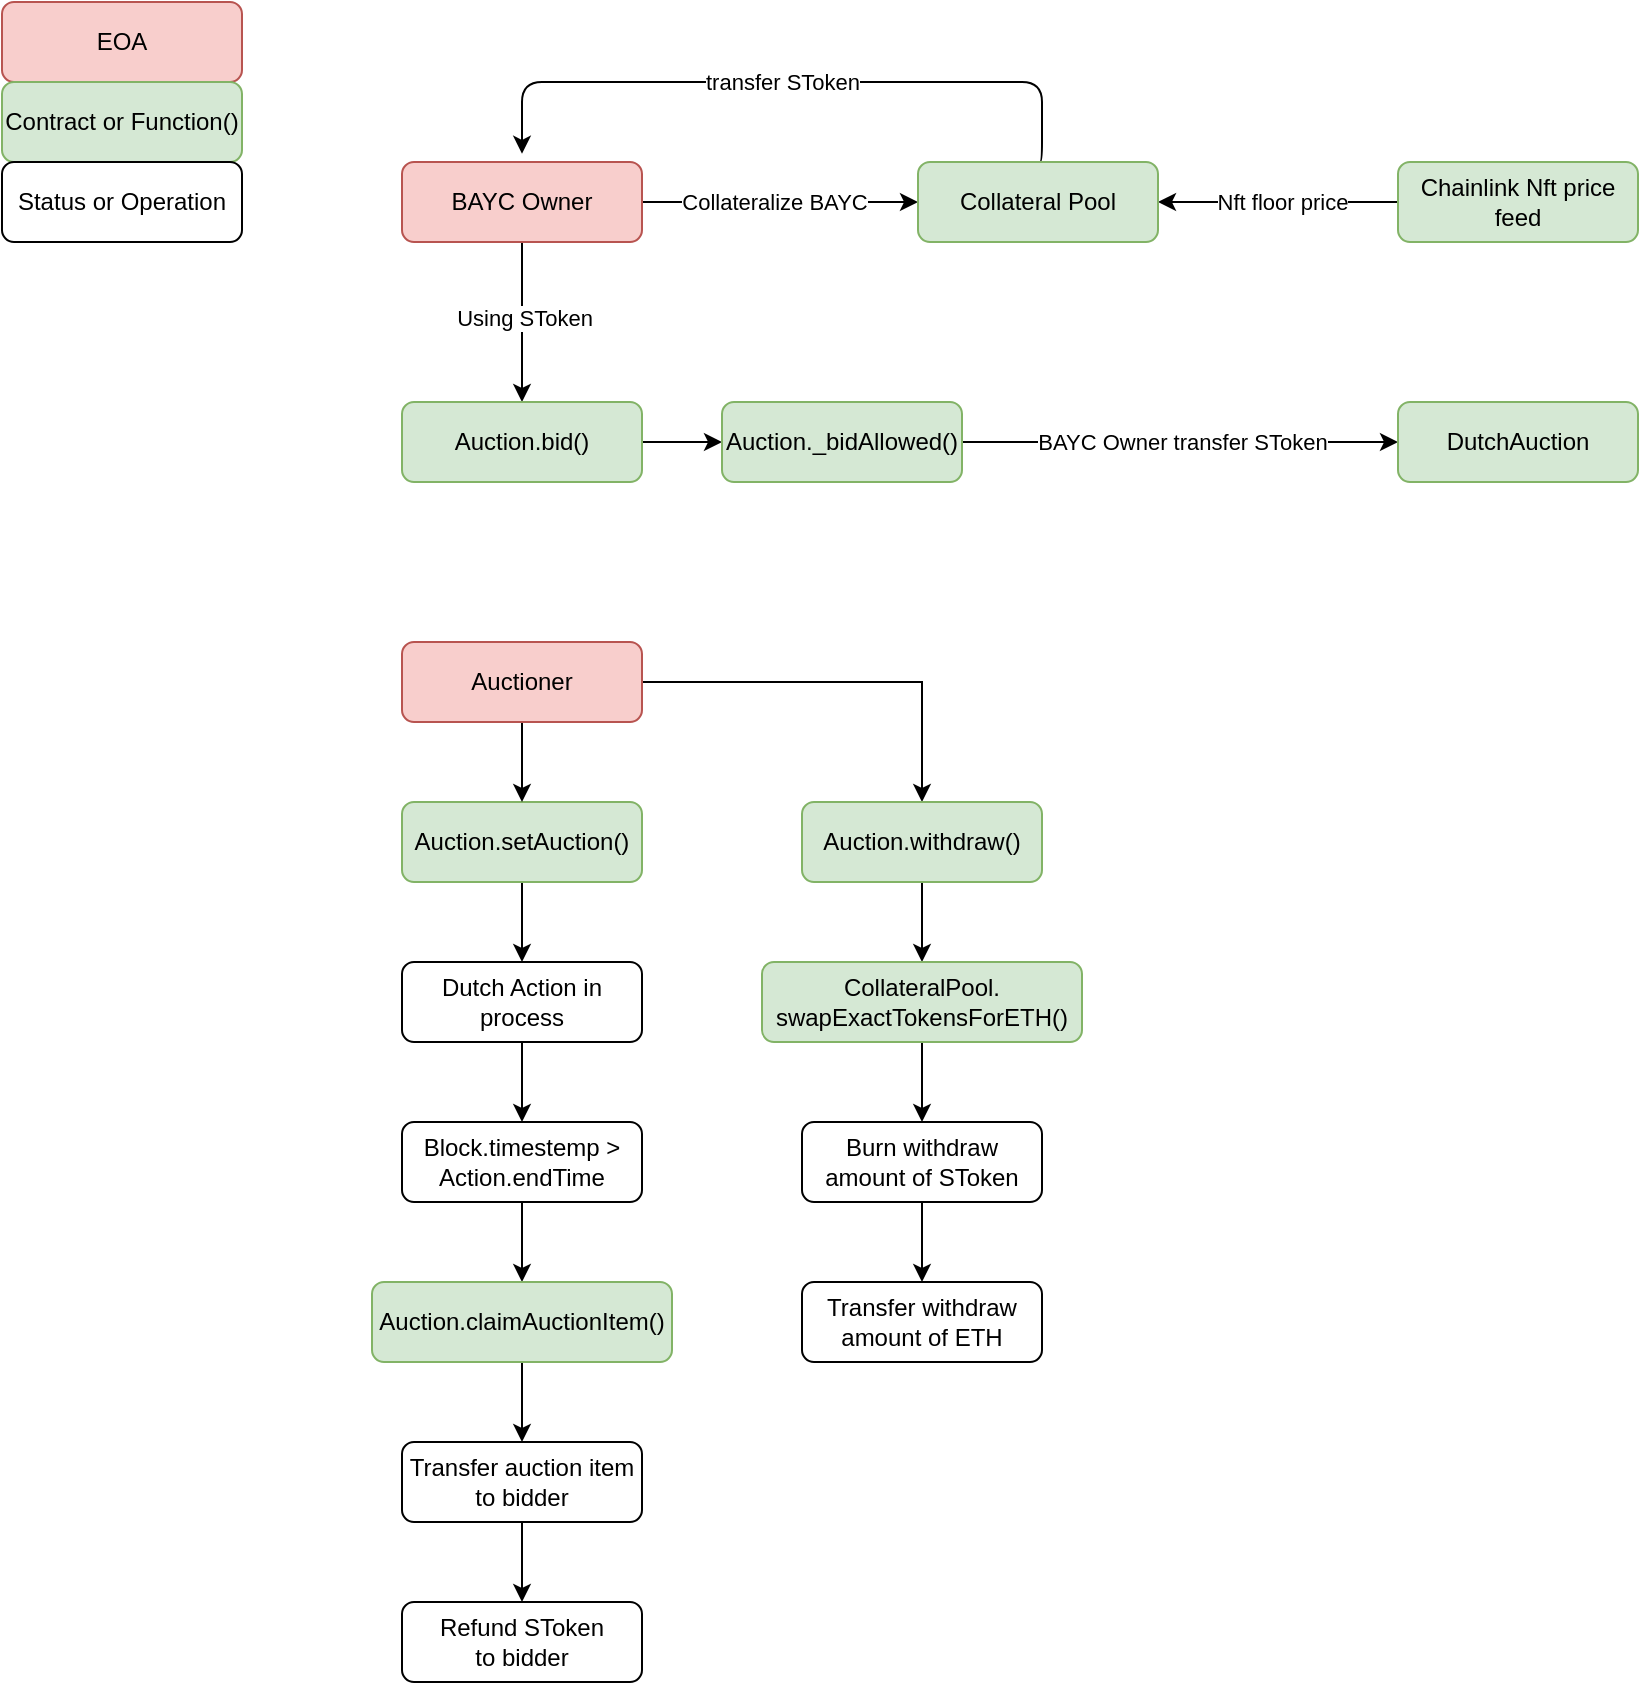 <mxfile version="22.1.17" type="github">
  <diagram name="第 1 页" id="KkwvY798zEOt-OcImEzK">
    <mxGraphModel dx="1420" dy="765" grid="1" gridSize="10" guides="1" tooltips="1" connect="1" arrows="1" fold="1" page="1" pageScale="1" pageWidth="827" pageHeight="1169" math="0" shadow="0">
      <root>
        <mxCell id="0" />
        <mxCell id="1" parent="0" />
        <mxCell id="bSBgQLLeOhlXX5jgV0CA-1" value="" style="edgeStyle=orthogonalEdgeStyle;rounded=1;orthogonalLoop=1;jettySize=auto;html=1;entryX=0;entryY=0.5;entryDx=0;entryDy=0;labelBackgroundColor=none;fontColor=default;" parent="1" source="bSBgQLLeOhlXX5jgV0CA-5" target="bSBgQLLeOhlXX5jgV0CA-10" edge="1">
          <mxGeometry relative="1" as="geometry">
            <mxPoint x="360" y="100" as="targetPoint" />
            <Array as="points">
              <mxPoint x="410" y="100" />
              <mxPoint x="410" y="100" />
            </Array>
          </mxGeometry>
        </mxCell>
        <mxCell id="bSBgQLLeOhlXX5jgV0CA-51" value="Collateralize&amp;nbsp;BAYC" style="edgeLabel;html=1;align=center;verticalAlign=middle;resizable=0;points=[];" parent="bSBgQLLeOhlXX5jgV0CA-1" vertex="1" connectable="0">
          <mxGeometry x="-0.041" relative="1" as="geometry">
            <mxPoint as="offset" />
          </mxGeometry>
        </mxCell>
        <mxCell id="bSBgQLLeOhlXX5jgV0CA-3" style="edgeStyle=orthogonalEdgeStyle;rounded=1;orthogonalLoop=1;jettySize=auto;html=1;entryX=0.5;entryY=0;entryDx=0;entryDy=0;labelBackgroundColor=none;fontColor=default;" parent="1" source="bSBgQLLeOhlXX5jgV0CA-5" target="bSBgQLLeOhlXX5jgV0CA-29" edge="1">
          <mxGeometry relative="1" as="geometry">
            <mxPoint x="260" y="160" as="targetPoint" />
          </mxGeometry>
        </mxCell>
        <mxCell id="bSBgQLLeOhlXX5jgV0CA-62" value="Using SToken" style="edgeLabel;html=1;align=center;verticalAlign=middle;resizable=0;points=[];" parent="bSBgQLLeOhlXX5jgV0CA-3" vertex="1" connectable="0">
          <mxGeometry x="-0.062" y="1" relative="1" as="geometry">
            <mxPoint as="offset" />
          </mxGeometry>
        </mxCell>
        <mxCell id="bSBgQLLeOhlXX5jgV0CA-5" value="BAYC Owner" style="rounded=1;whiteSpace=wrap;html=1;fontSize=12;glass=0;strokeWidth=1;shadow=0;labelBackgroundColor=none;fillColor=#f8cecc;strokeColor=#b85450;" parent="1" vertex="1">
          <mxGeometry x="200" y="80" width="120" height="40" as="geometry" />
        </mxCell>
        <mxCell id="bSBgQLLeOhlXX5jgV0CA-6" style="edgeStyle=orthogonalEdgeStyle;rounded=1;orthogonalLoop=1;jettySize=auto;html=1;entryX=0.516;entryY=-0.103;entryDx=0;entryDy=0;entryPerimeter=0;labelBackgroundColor=none;fontColor=default;exitX=0.5;exitY=0;exitDx=0;exitDy=0;" parent="1" source="bSBgQLLeOhlXX5jgV0CA-10" edge="1">
          <mxGeometry relative="1" as="geometry">
            <mxPoint x="260.0" y="75.88" as="targetPoint" />
            <mxPoint x="488.11" y="80" as="sourcePoint" />
            <Array as="points">
              <mxPoint x="520" y="80" />
              <mxPoint x="520" y="40" />
              <mxPoint x="260" y="40" />
            </Array>
          </mxGeometry>
        </mxCell>
        <mxCell id="bSBgQLLeOhlXX5jgV0CA-53" value="transfer SToken" style="edgeLabel;html=1;align=center;verticalAlign=middle;resizable=0;points=[];" parent="bSBgQLLeOhlXX5jgV0CA-6" vertex="1" connectable="0">
          <mxGeometry x="0.041" y="2" relative="1" as="geometry">
            <mxPoint x="4" y="-2" as="offset" />
          </mxGeometry>
        </mxCell>
        <mxCell id="bSBgQLLeOhlXX5jgV0CA-8" style="edgeStyle=orthogonalEdgeStyle;rounded=1;orthogonalLoop=1;jettySize=auto;html=1;entryX=1;entryY=0.5;entryDx=0;entryDy=0;exitX=0;exitY=0.5;exitDx=0;exitDy=0;labelBackgroundColor=none;fontColor=default;" parent="1" source="bSBgQLLeOhlXX5jgV0CA-12" target="bSBgQLLeOhlXX5jgV0CA-10" edge="1">
          <mxGeometry relative="1" as="geometry">
            <mxPoint x="698" y="40" as="targetPoint" />
            <mxPoint x="558" y="30" as="sourcePoint" />
          </mxGeometry>
        </mxCell>
        <mxCell id="bSBgQLLeOhlXX5jgV0CA-52" value="Nft floor price" style="edgeLabel;html=1;align=center;verticalAlign=middle;resizable=0;points=[];" parent="bSBgQLLeOhlXX5jgV0CA-8" vertex="1" connectable="0">
          <mxGeometry x="-0.182" y="-3" relative="1" as="geometry">
            <mxPoint x="-9" y="3" as="offset" />
          </mxGeometry>
        </mxCell>
        <mxCell id="bSBgQLLeOhlXX5jgV0CA-10" value="Collateral Pool" style="rounded=1;whiteSpace=wrap;html=1;fontSize=12;glass=0;strokeWidth=1;shadow=0;labelBackgroundColor=none;fillColor=#d5e8d4;strokeColor=#82b366;" parent="1" vertex="1">
          <mxGeometry x="458" y="80" width="120" height="40" as="geometry" />
        </mxCell>
        <mxCell id="bSBgQLLeOhlXX5jgV0CA-12" value="Chainlink Nft price feed" style="rounded=1;whiteSpace=wrap;html=1;fontSize=12;glass=0;strokeWidth=1;shadow=0;labelBackgroundColor=none;fillColor=#d5e8d4;strokeColor=#82b366;" parent="1" vertex="1">
          <mxGeometry x="698" y="80" width="120" height="40" as="geometry" />
        </mxCell>
        <mxCell id="bSBgQLLeOhlXX5jgV0CA-33" style="edgeStyle=orthogonalEdgeStyle;rounded=0;orthogonalLoop=1;jettySize=auto;html=1;entryX=0.5;entryY=0;entryDx=0;entryDy=0;labelBackgroundColor=none;fontColor=default;" parent="1" source="bSBgQLLeOhlXX5jgV0CA-17" target="bSBgQLLeOhlXX5jgV0CA-30" edge="1">
          <mxGeometry relative="1" as="geometry" />
        </mxCell>
        <mxCell id="bSBgQLLeOhlXX5jgV0CA-17" value="Auction.setAuction()" style="rounded=1;whiteSpace=wrap;html=1;fontSize=12;glass=0;strokeWidth=1;shadow=0;labelBackgroundColor=none;fillColor=#d5e8d4;strokeColor=#82b366;" parent="1" vertex="1">
          <mxGeometry x="200" y="400" width="120" height="40" as="geometry" />
        </mxCell>
        <mxCell id="bSBgQLLeOhlXX5jgV0CA-32" style="edgeStyle=orthogonalEdgeStyle;rounded=0;orthogonalLoop=1;jettySize=auto;html=1;entryX=0.5;entryY=0;entryDx=0;entryDy=0;labelBackgroundColor=none;fontColor=default;" parent="1" source="bSBgQLLeOhlXX5jgV0CA-18" target="bSBgQLLeOhlXX5jgV0CA-17" edge="1">
          <mxGeometry relative="1" as="geometry" />
        </mxCell>
        <mxCell id="bSBgQLLeOhlXX5jgV0CA-90" style="edgeStyle=orthogonalEdgeStyle;rounded=0;orthogonalLoop=1;jettySize=auto;html=1;entryX=0.5;entryY=0;entryDx=0;entryDy=0;" parent="1" source="bSBgQLLeOhlXX5jgV0CA-18" target="bSBgQLLeOhlXX5jgV0CA-65" edge="1">
          <mxGeometry relative="1" as="geometry" />
        </mxCell>
        <mxCell id="bSBgQLLeOhlXX5jgV0CA-18" value="Auctioner" style="rounded=1;whiteSpace=wrap;html=1;fontSize=12;glass=0;strokeWidth=1;shadow=0;labelBackgroundColor=none;fillColor=#f8cecc;strokeColor=#b85450;" parent="1" vertex="1">
          <mxGeometry x="200" y="320" width="120" height="40" as="geometry" />
        </mxCell>
        <mxCell id="bSBgQLLeOhlXX5jgV0CA-46" value="" style="edgeStyle=orthogonalEdgeStyle;rounded=0;orthogonalLoop=1;jettySize=auto;html=1;labelBackgroundColor=none;fontColor=default;" parent="1" source="bSBgQLLeOhlXX5jgV0CA-29" target="bSBgQLLeOhlXX5jgV0CA-40" edge="1">
          <mxGeometry relative="1" as="geometry" />
        </mxCell>
        <mxCell id="bSBgQLLeOhlXX5jgV0CA-29" value="Auction.bid()" style="rounded=1;whiteSpace=wrap;html=1;fontSize=12;glass=0;strokeWidth=1;shadow=0;labelBackgroundColor=none;fillColor=#d5e8d4;strokeColor=#82b366;" parent="1" vertex="1">
          <mxGeometry x="200" y="200" width="120" height="40" as="geometry" />
        </mxCell>
        <mxCell id="bSBgQLLeOhlXX5jgV0CA-89" style="edgeStyle=orthogonalEdgeStyle;rounded=0;orthogonalLoop=1;jettySize=auto;html=1;entryX=0.5;entryY=0;entryDx=0;entryDy=0;" parent="1" source="bSBgQLLeOhlXX5jgV0CA-30" target="bSBgQLLeOhlXX5jgV0CA-49" edge="1">
          <mxGeometry relative="1" as="geometry" />
        </mxCell>
        <mxCell id="bSBgQLLeOhlXX5jgV0CA-30" value="Dutch Action in process" style="rounded=1;whiteSpace=wrap;html=1;fontSize=12;glass=0;strokeWidth=1;shadow=0;labelBackgroundColor=none;" parent="1" vertex="1">
          <mxGeometry x="200" y="480" width="120" height="40" as="geometry" />
        </mxCell>
        <mxCell id="bSBgQLLeOhlXX5jgV0CA-34" value="EOA" style="rounded=1;whiteSpace=wrap;html=1;fontSize=12;glass=0;strokeWidth=1;shadow=0;labelBackgroundColor=none;fillColor=#f8cecc;strokeColor=#b85450;" parent="1" vertex="1">
          <mxGeometry width="120" height="40" as="geometry" />
        </mxCell>
        <mxCell id="bSBgQLLeOhlXX5jgV0CA-36" value="Contract or Function()" style="rounded=1;whiteSpace=wrap;html=1;fontSize=12;glass=0;strokeWidth=1;shadow=0;labelBackgroundColor=none;fillColor=#d5e8d4;strokeColor=#82b366;" parent="1" vertex="1">
          <mxGeometry y="40" width="120" height="40" as="geometry" />
        </mxCell>
        <mxCell id="bSBgQLLeOhlXX5jgV0CA-37" value="Status or Operation" style="rounded=1;whiteSpace=wrap;html=1;fontSize=12;glass=0;strokeWidth=1;shadow=0;labelBackgroundColor=none;" parent="1" vertex="1">
          <mxGeometry y="80" width="120" height="40" as="geometry" />
        </mxCell>
        <mxCell id="bSBgQLLeOhlXX5jgV0CA-47" style="edgeStyle=orthogonalEdgeStyle;rounded=0;orthogonalLoop=1;jettySize=auto;html=1;entryX=0;entryY=0.5;entryDx=0;entryDy=0;labelBackgroundColor=none;fontColor=default;" parent="1" source="bSBgQLLeOhlXX5jgV0CA-40" target="bSBgQLLeOhlXX5jgV0CA-41" edge="1">
          <mxGeometry relative="1" as="geometry" />
        </mxCell>
        <mxCell id="bSBgQLLeOhlXX5jgV0CA-50" value="BAYC Owner transfer SToken" style="edgeLabel;html=1;align=center;verticalAlign=middle;resizable=0;points=[];" parent="bSBgQLLeOhlXX5jgV0CA-47" vertex="1" connectable="0">
          <mxGeometry x="0.67" y="-2" relative="1" as="geometry">
            <mxPoint x="-72" y="-2" as="offset" />
          </mxGeometry>
        </mxCell>
        <mxCell id="bSBgQLLeOhlXX5jgV0CA-40" value="Auction._bidAllowed()" style="rounded=1;whiteSpace=wrap;html=1;fontSize=12;glass=0;strokeWidth=1;shadow=0;labelBackgroundColor=none;fillColor=#d5e8d4;strokeColor=#82b366;" parent="1" vertex="1">
          <mxGeometry x="360" y="200" width="120" height="40" as="geometry" />
        </mxCell>
        <mxCell id="bSBgQLLeOhlXX5jgV0CA-41" value="DutchAuction" style="rounded=1;whiteSpace=wrap;html=1;fontSize=12;glass=0;strokeWidth=1;shadow=0;labelBackgroundColor=none;fillColor=#d5e8d4;strokeColor=#82b366;" parent="1" vertex="1">
          <mxGeometry x="698" y="200" width="120" height="40" as="geometry" />
        </mxCell>
        <mxCell id="bSBgQLLeOhlXX5jgV0CA-45" value="Refund SToken &lt;br&gt;to bidder" style="rounded=1;whiteSpace=wrap;html=1;fontSize=12;glass=0;strokeWidth=1;shadow=0;labelBackgroundColor=none;" parent="1" vertex="1">
          <mxGeometry x="200" y="800" width="120" height="40" as="geometry" />
        </mxCell>
        <mxCell id="bSBgQLLeOhlXX5jgV0CA-79" value="" style="edgeStyle=orthogonalEdgeStyle;rounded=0;orthogonalLoop=1;jettySize=auto;html=1;" parent="1" source="bSBgQLLeOhlXX5jgV0CA-49" target="bSBgQLLeOhlXX5jgV0CA-56" edge="1">
          <mxGeometry relative="1" as="geometry" />
        </mxCell>
        <mxCell id="bSBgQLLeOhlXX5jgV0CA-49" value="Block.timestemp &amp;gt;&lt;br&gt;Action.endTime" style="rounded=1;whiteSpace=wrap;html=1;fontSize=12;glass=0;strokeWidth=1;shadow=0;labelBackgroundColor=none;" parent="1" vertex="1">
          <mxGeometry x="200" y="560" width="120" height="40" as="geometry" />
        </mxCell>
        <mxCell id="bSBgQLLeOhlXX5jgV0CA-80" value="" style="edgeStyle=orthogonalEdgeStyle;rounded=0;orthogonalLoop=1;jettySize=auto;html=1;" parent="1" source="bSBgQLLeOhlXX5jgV0CA-56" target="bSBgQLLeOhlXX5jgV0CA-58" edge="1">
          <mxGeometry relative="1" as="geometry" />
        </mxCell>
        <mxCell id="bSBgQLLeOhlXX5jgV0CA-56" value="Auction.claimAuctionItem()" style="rounded=1;whiteSpace=wrap;html=1;fontSize=12;glass=0;strokeWidth=1;shadow=0;labelBackgroundColor=none;fillColor=#d5e8d4;strokeColor=#82b366;" parent="1" vertex="1">
          <mxGeometry x="185" y="640" width="150" height="40" as="geometry" />
        </mxCell>
        <mxCell id="bSBgQLLeOhlXX5jgV0CA-81" value="" style="edgeStyle=orthogonalEdgeStyle;rounded=0;orthogonalLoop=1;jettySize=auto;html=1;" parent="1" source="bSBgQLLeOhlXX5jgV0CA-58" target="bSBgQLLeOhlXX5jgV0CA-45" edge="1">
          <mxGeometry relative="1" as="geometry" />
        </mxCell>
        <mxCell id="bSBgQLLeOhlXX5jgV0CA-58" value="Transfer auction item to bidder" style="rounded=1;whiteSpace=wrap;html=1;fontSize=12;glass=0;strokeWidth=1;shadow=0;labelBackgroundColor=none;" parent="1" vertex="1">
          <mxGeometry x="200" y="720" width="120" height="40" as="geometry" />
        </mxCell>
        <mxCell id="bSBgQLLeOhlXX5jgV0CA-82" value="" style="edgeStyle=orthogonalEdgeStyle;rounded=0;orthogonalLoop=1;jettySize=auto;html=1;" parent="1" source="bSBgQLLeOhlXX5jgV0CA-65" target="bSBgQLLeOhlXX5jgV0CA-68" edge="1">
          <mxGeometry relative="1" as="geometry" />
        </mxCell>
        <mxCell id="bSBgQLLeOhlXX5jgV0CA-65" value="Auction.withdraw()" style="rounded=1;whiteSpace=wrap;html=1;fontSize=12;glass=0;strokeWidth=1;shadow=0;labelBackgroundColor=none;fillColor=#d5e8d4;strokeColor=#82b366;" parent="1" vertex="1">
          <mxGeometry x="400" y="400" width="120" height="40" as="geometry" />
        </mxCell>
        <mxCell id="bSBgQLLeOhlXX5jgV0CA-85" style="edgeStyle=orthogonalEdgeStyle;rounded=0;orthogonalLoop=1;jettySize=auto;html=1;entryX=0.5;entryY=0;entryDx=0;entryDy=0;" parent="1" source="bSBgQLLeOhlXX5jgV0CA-68" target="bSBgQLLeOhlXX5jgV0CA-70" edge="1">
          <mxGeometry relative="1" as="geometry" />
        </mxCell>
        <mxCell id="bSBgQLLeOhlXX5jgV0CA-68" value="CollateralPool.&lt;br&gt;swapExactTokensForETH()" style="rounded=1;whiteSpace=wrap;html=1;fontSize=12;glass=0;strokeWidth=1;shadow=0;labelBackgroundColor=none;fillColor=#d5e8d4;strokeColor=#82b366;" parent="1" vertex="1">
          <mxGeometry x="380" y="480" width="160" height="40" as="geometry" />
        </mxCell>
        <mxCell id="bSBgQLLeOhlXX5jgV0CA-86" value="" style="edgeStyle=orthogonalEdgeStyle;rounded=0;orthogonalLoop=1;jettySize=auto;html=1;" parent="1" source="bSBgQLLeOhlXX5jgV0CA-70" target="bSBgQLLeOhlXX5jgV0CA-71" edge="1">
          <mxGeometry relative="1" as="geometry" />
        </mxCell>
        <mxCell id="bSBgQLLeOhlXX5jgV0CA-70" value="Burn withdraw amount of SToken" style="rounded=1;whiteSpace=wrap;html=1;fontSize=12;glass=0;strokeWidth=1;shadow=0;labelBackgroundColor=none;" parent="1" vertex="1">
          <mxGeometry x="400" y="560" width="120" height="40" as="geometry" />
        </mxCell>
        <mxCell id="bSBgQLLeOhlXX5jgV0CA-71" value="Transfer withdraw amount of ETH" style="rounded=1;whiteSpace=wrap;html=1;fontSize=12;glass=0;strokeWidth=1;shadow=0;labelBackgroundColor=none;" parent="1" vertex="1">
          <mxGeometry x="400" y="640" width="120" height="40" as="geometry" />
        </mxCell>
      </root>
    </mxGraphModel>
  </diagram>
</mxfile>
